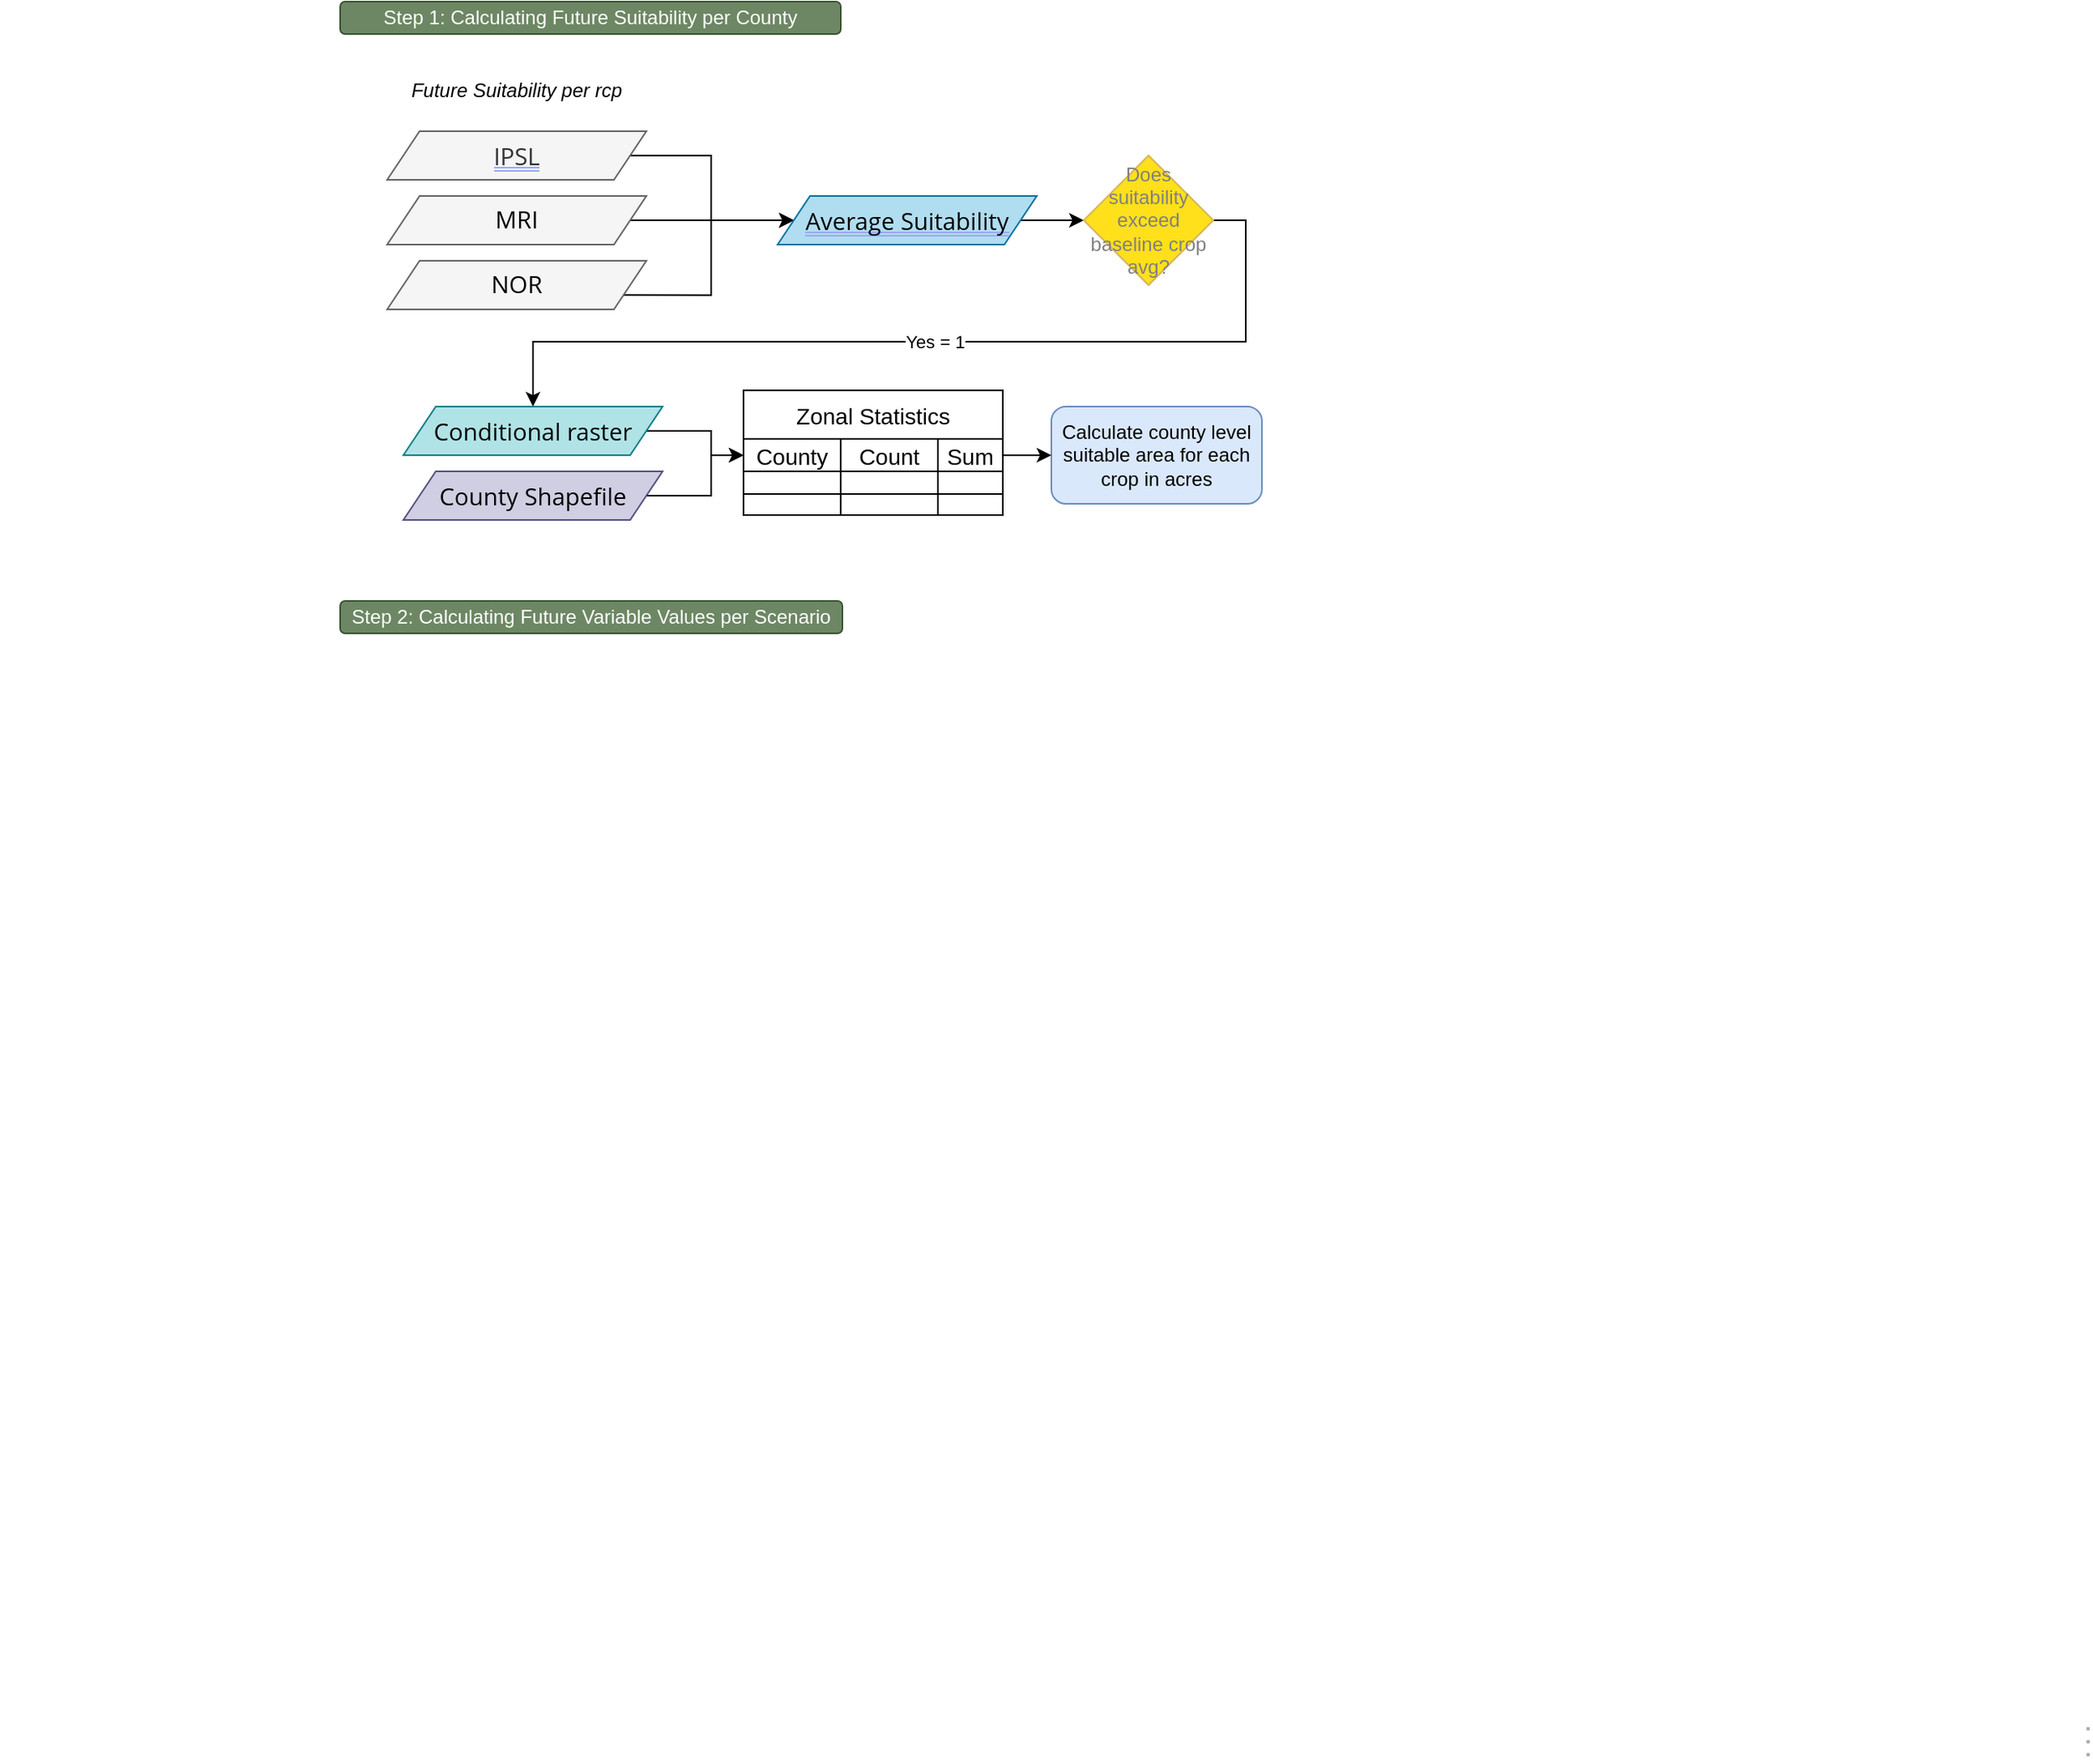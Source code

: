 <mxfile version="26.1.1">
  <diagram name="Page-1" id="U5n7xN84hakL3ZgfuC4N">
    <mxGraphModel dx="2417" dy="997" grid="1" gridSize="10" guides="1" tooltips="1" connect="1" arrows="1" fold="1" page="1" pageScale="1" pageWidth="850" pageHeight="1100" math="0" shadow="0">
      <root>
        <mxCell id="0" />
        <mxCell id="1" parent="0" />
        <mxCell id="0VALnksqHh3Q-iaRCEPl-7" style="edgeStyle=orthogonalEdgeStyle;rounded=0;orthogonalLoop=1;jettySize=auto;html=1;exitX=1;exitY=0.5;exitDx=0;exitDy=0;entryX=0;entryY=0.5;entryDx=0;entryDy=0;" edge="1" parent="1" source="0VALnksqHh3Q-iaRCEPl-1" target="0VALnksqHh3Q-iaRCEPl-6">
          <mxGeometry relative="1" as="geometry">
            <Array as="points">
              <mxPoint x="260" y="135" />
              <mxPoint x="260" y="175" />
            </Array>
          </mxGeometry>
        </mxCell>
        <mxCell id="0VALnksqHh3Q-iaRCEPl-1" value="&lt;span style=&quot;-webkit-user-drag: none; -webkit-tap-highlight-color: transparent; margin: 0px; padding: 0px; user-select: text; background-position: 0px 100%; background-repeat: repeat-x; background-image: url(&amp;quot;data:image/svg+xml;base64,PHN2ZyB4bWxucz0iaHR0cDovL3d3dy53My5vcmcvMjAwMC9zdmciIHdpZHRoPSI1IiBoZWlnaHQ9IjMiPjxnIGZpbGw9Im5vbmUiIGZpbGwtcnVsZT0iZXZlbm9kZCIgc3Ryb2tlPSIjOTlBQUY1IiBzdHJva2UtbGluZWNhcD0icm91bmQiPjxwYXRoIGQ9Ik0wIC41aDVNMCAyLjVoNSIvPjwvZz48L3N2Zz4=&amp;quot;); border-bottom: 1px solid transparent; font-family: &amp;quot;Open Sans&amp;quot;, &amp;quot;Open Sans_EmbeddedFont&amp;quot;, &amp;quot;Open Sans_MSFontService&amp;quot;, sans-serif; font-size: 14.667px; font-variant-ligatures: none; text-align: left; white-space-collapse: preserve;&quot; class=&quot;NormalTextRun ContextualSpellingAndGrammarErrorV2Themed SCXW184423691 BCX0&quot;&gt;IPSL&lt;/span&gt;" style="shape=parallelogram;perimeter=parallelogramPerimeter;whiteSpace=wrap;html=1;fixedSize=1;fillColor=#f5f5f5;fontColor=#333333;strokeColor=#666666;labelBackgroundColor=none;" vertex="1" parent="1">
          <mxGeometry x="60" y="120" width="160" height="30" as="geometry" />
        </mxCell>
        <mxCell id="0VALnksqHh3Q-iaRCEPl-9" style="edgeStyle=orthogonalEdgeStyle;rounded=0;orthogonalLoop=1;jettySize=auto;html=1;exitX=1;exitY=0.5;exitDx=0;exitDy=0;entryX=0;entryY=0.5;entryDx=0;entryDy=0;" edge="1" parent="1" source="0VALnksqHh3Q-iaRCEPl-2" target="0VALnksqHh3Q-iaRCEPl-6">
          <mxGeometry relative="1" as="geometry" />
        </mxCell>
        <mxCell id="0VALnksqHh3Q-iaRCEPl-2" value="&lt;div style=&quot;text-align: left;&quot;&gt;&lt;span style=&quot;color: light-dark(rgb(0, 0, 0), rgb(255, 255, 255)); font-size: 14.667px; font-variant-ligatures: none; white-space-collapse: preserve;&quot;&gt;&lt;font face=&quot;Open Sans, Open Sans_EmbeddedFont, Open Sans_MSFontService, sans-serif&quot;&gt;MRI&lt;/font&gt;&lt;/span&gt;&lt;/div&gt;" style="shape=parallelogram;perimeter=parallelogramPerimeter;whiteSpace=wrap;html=1;fixedSize=1;fillColor=#f5f5f5;fontColor=#333333;strokeColor=#666666;labelBackgroundColor=none;" vertex="1" parent="1">
          <mxGeometry x="60" y="160" width="160" height="30" as="geometry" />
        </mxCell>
        <mxCell id="0VALnksqHh3Q-iaRCEPl-8" style="edgeStyle=orthogonalEdgeStyle;rounded=0;orthogonalLoop=1;jettySize=auto;html=1;exitX=1;exitY=0.75;exitDx=0;exitDy=0;entryX=0;entryY=0.5;entryDx=0;entryDy=0;" edge="1" parent="1" source="0VALnksqHh3Q-iaRCEPl-3" target="0VALnksqHh3Q-iaRCEPl-6">
          <mxGeometry relative="1" as="geometry">
            <Array as="points">
              <mxPoint x="260" y="221" />
              <mxPoint x="260" y="175" />
            </Array>
          </mxGeometry>
        </mxCell>
        <mxCell id="0VALnksqHh3Q-iaRCEPl-3" value="&lt;div style=&quot;text-align: left;&quot;&gt;&lt;span style=&quot;color: light-dark(rgb(0, 0, 0), rgb(255, 255, 255)); font-size: 14.667px; font-variant-ligatures: none; white-space-collapse: preserve;&quot;&gt;&lt;font face=&quot;Open Sans, Open Sans_EmbeddedFont, Open Sans_MSFontService, sans-serif&quot;&gt;NOR&lt;/font&gt;&lt;/span&gt;&lt;/div&gt;" style="shape=parallelogram;perimeter=parallelogramPerimeter;whiteSpace=wrap;html=1;fixedSize=1;fillColor=#f5f5f5;fontColor=#333333;strokeColor=#666666;labelBackgroundColor=none;" vertex="1" parent="1">
          <mxGeometry x="60" y="200" width="160" height="30" as="geometry" />
        </mxCell>
        <mxCell id="0VALnksqHh3Q-iaRCEPl-11" style="edgeStyle=orthogonalEdgeStyle;rounded=0;orthogonalLoop=1;jettySize=auto;html=1;exitX=1;exitY=0.5;exitDx=0;exitDy=0;entryX=0;entryY=0.5;entryDx=0;entryDy=0;" edge="1" parent="1" source="0VALnksqHh3Q-iaRCEPl-6" target="0VALnksqHh3Q-iaRCEPl-10">
          <mxGeometry relative="1" as="geometry" />
        </mxCell>
        <mxCell id="0VALnksqHh3Q-iaRCEPl-6" value="&lt;span style=&quot;-webkit-user-drag: none; -webkit-tap-highlight-color: transparent; margin: 0px; padding: 0px; user-select: text; background-position: 0px 100%; background-repeat: repeat-x; background-image: url(&amp;quot;data:image/svg+xml;base64,PHN2ZyB4bWxucz0iaHR0cDovL3d3dy53My5vcmcvMjAwMC9zdmciIHdpZHRoPSI1IiBoZWlnaHQ9IjMiPjxnIGZpbGw9Im5vbmUiIGZpbGwtcnVsZT0iZXZlbm9kZCIgc3Ryb2tlPSIjOTlBQUY1IiBzdHJva2UtbGluZWNhcD0icm91bmQiPjxwYXRoIGQ9Ik0wIC41aDVNMCAyLjVoNSIvPjwvZz48L3N2Zz4=&amp;quot;); border-bottom: 1px solid transparent; font-family: &amp;quot;Open Sans&amp;quot;, &amp;quot;Open Sans_EmbeddedFont&amp;quot;, &amp;quot;Open Sans_MSFontService&amp;quot;, sans-serif; font-size: 14.667px; font-variant-ligatures: none; text-align: left; white-space-collapse: preserve;&quot; class=&quot;NormalTextRun ContextualSpellingAndGrammarErrorV2Themed SCXW184423691 BCX0&quot;&gt;Average Suitability&lt;/span&gt;" style="shape=parallelogram;perimeter=parallelogramPerimeter;whiteSpace=wrap;html=1;fixedSize=1;fillColor=#b1ddf0;strokeColor=#10739e;labelBackgroundColor=none;" vertex="1" parent="1">
          <mxGeometry x="301" y="160" width="160" height="30" as="geometry" />
        </mxCell>
        <mxCell id="0VALnksqHh3Q-iaRCEPl-12" value="Yes = 1" style="edgeStyle=orthogonalEdgeStyle;rounded=0;orthogonalLoop=1;jettySize=auto;html=1;exitX=1;exitY=0.5;exitDx=0;exitDy=0;entryX=0.5;entryY=0;entryDx=0;entryDy=0;" edge="1" parent="1" source="0VALnksqHh3Q-iaRCEPl-10" target="0VALnksqHh3Q-iaRCEPl-16">
          <mxGeometry relative="1" as="geometry">
            <mxPoint x="150" y="310" as="targetPoint" />
            <Array as="points">
              <mxPoint x="590" y="175" />
              <mxPoint x="590" y="250" />
              <mxPoint x="150" y="250" />
            </Array>
          </mxGeometry>
        </mxCell>
        <mxCell id="0VALnksqHh3Q-iaRCEPl-10" value="&lt;font style=&quot;color: rgb(128, 128, 128);&quot;&gt;Does suitability exceed baseline crop avg?&lt;/font&gt;" style="rhombus;whiteSpace=wrap;html=1;fillColor=light-dark(#ffe01a, #281d00);strokeColor=#d6b656;" vertex="1" parent="1">
          <mxGeometry x="490" y="135" width="80" height="80" as="geometry" />
        </mxCell>
        <mxCell id="0VALnksqHh3Q-iaRCEPl-31" style="edgeStyle=orthogonalEdgeStyle;rounded=0;orthogonalLoop=1;jettySize=auto;html=1;exitX=1;exitY=0.5;exitDx=0;exitDy=0;entryX=0;entryY=0.5;entryDx=0;entryDy=0;" edge="1" parent="1" source="0VALnksqHh3Q-iaRCEPl-14" target="0VALnksqHh3Q-iaRCEPl-18">
          <mxGeometry relative="1" as="geometry">
            <mxPoint x="320" y="310" as="targetPoint" />
            <Array as="points">
              <mxPoint x="260" y="345" />
              <mxPoint x="260" y="320" />
            </Array>
          </mxGeometry>
        </mxCell>
        <mxCell id="0VALnksqHh3Q-iaRCEPl-14" value="&lt;span style=&quot;font-family: &amp;quot;Open Sans&amp;quot;, &amp;quot;Open Sans_EmbeddedFont&amp;quot;, &amp;quot;Open Sans_MSFontService&amp;quot;, sans-serif; font-size: 14.667px; font-variant-ligatures: none; text-align: left; white-space-collapse: preserve;&quot;&gt;County Shapefile&lt;/span&gt;" style="shape=parallelogram;perimeter=parallelogramPerimeter;whiteSpace=wrap;html=1;fixedSize=1;fillColor=#d0cee2;strokeColor=#56517e;labelBackgroundColor=none;" vertex="1" parent="1">
          <mxGeometry x="70" y="330" width="160" height="30" as="geometry" />
        </mxCell>
        <mxCell id="0VALnksqHh3Q-iaRCEPl-30" style="edgeStyle=orthogonalEdgeStyle;rounded=0;orthogonalLoop=1;jettySize=auto;html=1;exitX=1;exitY=0.5;exitDx=0;exitDy=0;entryX=0;entryY=0.5;entryDx=0;entryDy=0;" edge="1" parent="1" source="0VALnksqHh3Q-iaRCEPl-16" target="0VALnksqHh3Q-iaRCEPl-18">
          <mxGeometry relative="1" as="geometry">
            <mxPoint x="320" y="310" as="targetPoint" />
            <Array as="points">
              <mxPoint x="260" y="305" />
              <mxPoint x="260" y="320" />
            </Array>
          </mxGeometry>
        </mxCell>
        <mxCell id="0VALnksqHh3Q-iaRCEPl-16" value="&lt;span style=&quot;font-family: &amp;quot;Open Sans&amp;quot;, &amp;quot;Open Sans_EmbeddedFont&amp;quot;, &amp;quot;Open Sans_MSFontService&amp;quot;, sans-serif; font-size: 14.667px; font-variant-ligatures: none; text-align: left; white-space-collapse: preserve;&quot;&gt;Conditional raster&lt;/span&gt;" style="shape=parallelogram;perimeter=parallelogramPerimeter;whiteSpace=wrap;html=1;fixedSize=1;fillColor=#b0e3e6;strokeColor=#0e8088;labelBackgroundColor=none;" vertex="1" parent="1">
          <mxGeometry x="70" y="290" width="160" height="30" as="geometry" />
        </mxCell>
        <mxCell id="0VALnksqHh3Q-iaRCEPl-17" value="Zonal Statistics" style="shape=table;startSize=30;container=1;collapsible=0;childLayout=tableLayout;strokeColor=default;fontSize=14;" vertex="1" parent="1">
          <mxGeometry x="280" y="280" width="160" height="77" as="geometry" />
        </mxCell>
        <mxCell id="0VALnksqHh3Q-iaRCEPl-18" value="" style="shape=tableRow;horizontal=0;startSize=0;swimlaneHead=0;swimlaneBody=0;strokeColor=inherit;top=0;left=0;bottom=0;right=0;collapsible=0;dropTarget=0;fillColor=none;points=[[0,0.5],[1,0.5]];portConstraint=eastwest;fontSize=14;" vertex="1" parent="0VALnksqHh3Q-iaRCEPl-17">
          <mxGeometry y="30" width="160" height="20" as="geometry" />
        </mxCell>
        <mxCell id="0VALnksqHh3Q-iaRCEPl-19" value="County" style="shape=partialRectangle;html=1;whiteSpace=wrap;connectable=0;strokeColor=inherit;overflow=hidden;fillColor=none;top=0;left=0;bottom=0;right=0;pointerEvents=1;fontSize=14;" vertex="1" parent="0VALnksqHh3Q-iaRCEPl-18">
          <mxGeometry width="60" height="20" as="geometry">
            <mxRectangle width="60" height="20" as="alternateBounds" />
          </mxGeometry>
        </mxCell>
        <mxCell id="0VALnksqHh3Q-iaRCEPl-20" value="Count" style="shape=partialRectangle;html=1;whiteSpace=wrap;connectable=0;strokeColor=inherit;overflow=hidden;fillColor=none;top=0;left=0;bottom=0;right=0;pointerEvents=1;fontSize=14;" vertex="1" parent="0VALnksqHh3Q-iaRCEPl-18">
          <mxGeometry x="60" width="60" height="20" as="geometry">
            <mxRectangle width="60" height="20" as="alternateBounds" />
          </mxGeometry>
        </mxCell>
        <mxCell id="0VALnksqHh3Q-iaRCEPl-21" value="Sum" style="shape=partialRectangle;html=1;whiteSpace=wrap;connectable=0;strokeColor=inherit;overflow=hidden;fillColor=none;top=0;left=0;bottom=0;right=0;pointerEvents=1;fontSize=14;" vertex="1" parent="0VALnksqHh3Q-iaRCEPl-18">
          <mxGeometry x="120" width="40" height="20" as="geometry">
            <mxRectangle width="40" height="20" as="alternateBounds" />
          </mxGeometry>
        </mxCell>
        <mxCell id="0VALnksqHh3Q-iaRCEPl-22" value="" style="shape=tableRow;horizontal=0;startSize=0;swimlaneHead=0;swimlaneBody=0;strokeColor=inherit;top=0;left=0;bottom=0;right=0;collapsible=0;dropTarget=0;fillColor=none;points=[[0,0.5],[1,0.5]];portConstraint=eastwest;fontSize=14;" vertex="1" parent="0VALnksqHh3Q-iaRCEPl-17">
          <mxGeometry y="50" width="160" height="14" as="geometry" />
        </mxCell>
        <mxCell id="0VALnksqHh3Q-iaRCEPl-23" value="" style="shape=partialRectangle;html=1;whiteSpace=wrap;connectable=0;strokeColor=inherit;overflow=hidden;fillColor=none;top=0;left=0;bottom=0;right=0;pointerEvents=1;fontSize=14;" vertex="1" parent="0VALnksqHh3Q-iaRCEPl-22">
          <mxGeometry width="60" height="14" as="geometry">
            <mxRectangle width="60" height="14" as="alternateBounds" />
          </mxGeometry>
        </mxCell>
        <mxCell id="0VALnksqHh3Q-iaRCEPl-24" value="" style="shape=partialRectangle;html=1;whiteSpace=wrap;connectable=0;strokeColor=inherit;overflow=hidden;fillColor=none;top=0;left=0;bottom=0;right=0;pointerEvents=1;fontSize=14;" vertex="1" parent="0VALnksqHh3Q-iaRCEPl-22">
          <mxGeometry x="60" width="60" height="14" as="geometry">
            <mxRectangle width="60" height="14" as="alternateBounds" />
          </mxGeometry>
        </mxCell>
        <mxCell id="0VALnksqHh3Q-iaRCEPl-25" value="" style="shape=partialRectangle;html=1;whiteSpace=wrap;connectable=0;strokeColor=inherit;overflow=hidden;fillColor=none;top=0;left=0;bottom=0;right=0;pointerEvents=1;fontSize=14;" vertex="1" parent="0VALnksqHh3Q-iaRCEPl-22">
          <mxGeometry x="120" width="40" height="14" as="geometry">
            <mxRectangle width="40" height="14" as="alternateBounds" />
          </mxGeometry>
        </mxCell>
        <mxCell id="0VALnksqHh3Q-iaRCEPl-26" value="" style="shape=tableRow;horizontal=0;startSize=0;swimlaneHead=0;swimlaneBody=0;strokeColor=inherit;top=0;left=0;bottom=0;right=0;collapsible=0;dropTarget=0;fillColor=none;points=[[0,0.5],[1,0.5]];portConstraint=eastwest;fontSize=14;" vertex="1" parent="0VALnksqHh3Q-iaRCEPl-17">
          <mxGeometry y="64" width="160" height="13" as="geometry" />
        </mxCell>
        <mxCell id="0VALnksqHh3Q-iaRCEPl-27" value="" style="shape=partialRectangle;html=1;whiteSpace=wrap;connectable=0;strokeColor=inherit;overflow=hidden;fillColor=none;top=0;left=0;bottom=0;right=0;pointerEvents=1;fontSize=14;" vertex="1" parent="0VALnksqHh3Q-iaRCEPl-26">
          <mxGeometry width="60" height="13" as="geometry">
            <mxRectangle width="60" height="13" as="alternateBounds" />
          </mxGeometry>
        </mxCell>
        <mxCell id="0VALnksqHh3Q-iaRCEPl-28" value="" style="shape=partialRectangle;html=1;whiteSpace=wrap;connectable=0;strokeColor=inherit;overflow=hidden;fillColor=none;top=0;left=0;bottom=0;right=0;pointerEvents=1;fontSize=14;" vertex="1" parent="0VALnksqHh3Q-iaRCEPl-26">
          <mxGeometry x="60" width="60" height="13" as="geometry">
            <mxRectangle width="60" height="13" as="alternateBounds" />
          </mxGeometry>
        </mxCell>
        <mxCell id="0VALnksqHh3Q-iaRCEPl-29" value="" style="shape=partialRectangle;html=1;whiteSpace=wrap;connectable=0;strokeColor=inherit;overflow=hidden;fillColor=none;top=0;left=0;bottom=0;right=0;pointerEvents=1;fontSize=14;" vertex="1" parent="0VALnksqHh3Q-iaRCEPl-26">
          <mxGeometry x="120" width="40" height="13" as="geometry">
            <mxRectangle width="40" height="13" as="alternateBounds" />
          </mxGeometry>
        </mxCell>
        <mxCell id="0VALnksqHh3Q-iaRCEPl-32" value="&lt;i&gt;Future Suitability per rcp&lt;/i&gt;" style="text;html=1;align=center;verticalAlign=middle;whiteSpace=wrap;rounded=0;" vertex="1" parent="1">
          <mxGeometry x="65" y="80" width="150" height="30" as="geometry" />
        </mxCell>
        <mxCell id="0VALnksqHh3Q-iaRCEPl-33" value="Step 1: Calculating Future Suitability per County" style="rounded=1;whiteSpace=wrap;html=1;fillColor=#6d8764;strokeColor=#3A5431;fontColor=#ffffff;" vertex="1" parent="1">
          <mxGeometry x="31" y="40" width="309" height="20" as="geometry" />
        </mxCell>
        <mxCell id="0VALnksqHh3Q-iaRCEPl-34" value="Calculate county level suitable area for each crop in acres" style="rounded=1;whiteSpace=wrap;html=1;fillColor=#dae8fc;strokeColor=#6c8ebf;" vertex="1" parent="1">
          <mxGeometry x="470" y="290" width="130" height="60" as="geometry" />
        </mxCell>
        <mxCell id="0VALnksqHh3Q-iaRCEPl-35" style="edgeStyle=orthogonalEdgeStyle;rounded=0;orthogonalLoop=1;jettySize=auto;html=1;exitX=1;exitY=0.5;exitDx=0;exitDy=0;entryX=0;entryY=0.5;entryDx=0;entryDy=0;" edge="1" parent="1" source="0VALnksqHh3Q-iaRCEPl-18" target="0VALnksqHh3Q-iaRCEPl-34">
          <mxGeometry relative="1" as="geometry" />
        </mxCell>
        <mxCell id="0VALnksqHh3Q-iaRCEPl-36" value="Step 2: Calculating Future Variable Values per Scenario" style="rounded=1;whiteSpace=wrap;html=1;fillColor=#6d8764;strokeColor=#3A5431;fontColor=#ffffff;" vertex="1" parent="1">
          <mxGeometry x="31" y="410" width="310" height="20" as="geometry" />
        </mxCell>
        <mxCell id="0VALnksqHh3Q-iaRCEPl-40" value="" style="endArrow=none;dashed=1;html=1;dashPattern=1 3;strokeWidth=2;rounded=0;strokeColor=#ABABAB;" edge="1" parent="1">
          <mxGeometry width="50" height="50" relative="1" as="geometry">
            <mxPoint x="1110" y="1105.292" as="sourcePoint" />
            <mxPoint x="1110" y="1124.708" as="targetPoint" />
          </mxGeometry>
        </mxCell>
        <mxCell id="0VALnksqHh3Q-iaRCEPl-42" value="" style="rounded=1;whiteSpace=wrap;html=1;fillColor=none;strokeColor=none;" vertex="1" parent="1">
          <mxGeometry x="-179" y="1010" width="210" height="90" as="geometry" />
        </mxCell>
      </root>
    </mxGraphModel>
  </diagram>
</mxfile>
